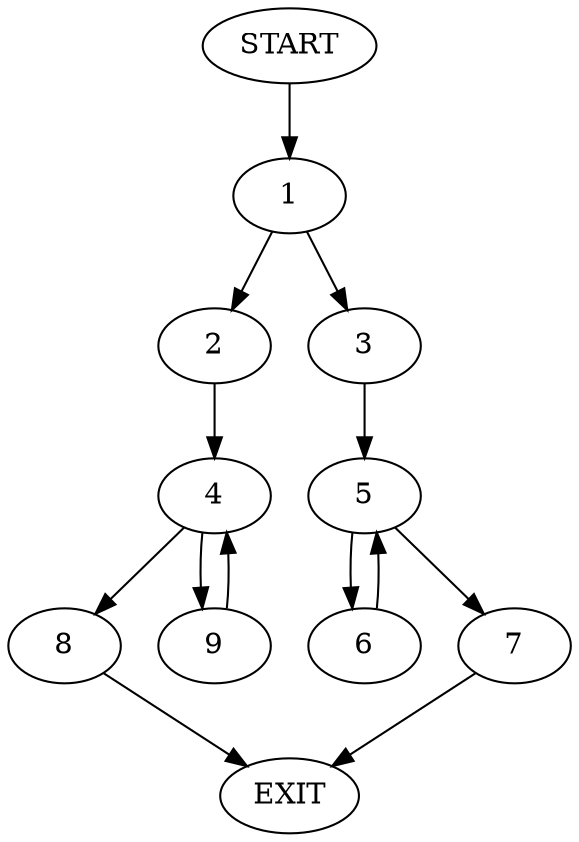 digraph {
0 [label="START"]
10 [label="EXIT"]
0 -> 1
1 -> 2
1 -> 3
2 -> 4
3 -> 5
5 -> 6
5 -> 7
6 -> 5
7 -> 10
4 -> 8
4 -> 9
8 -> 10
9 -> 4
}
